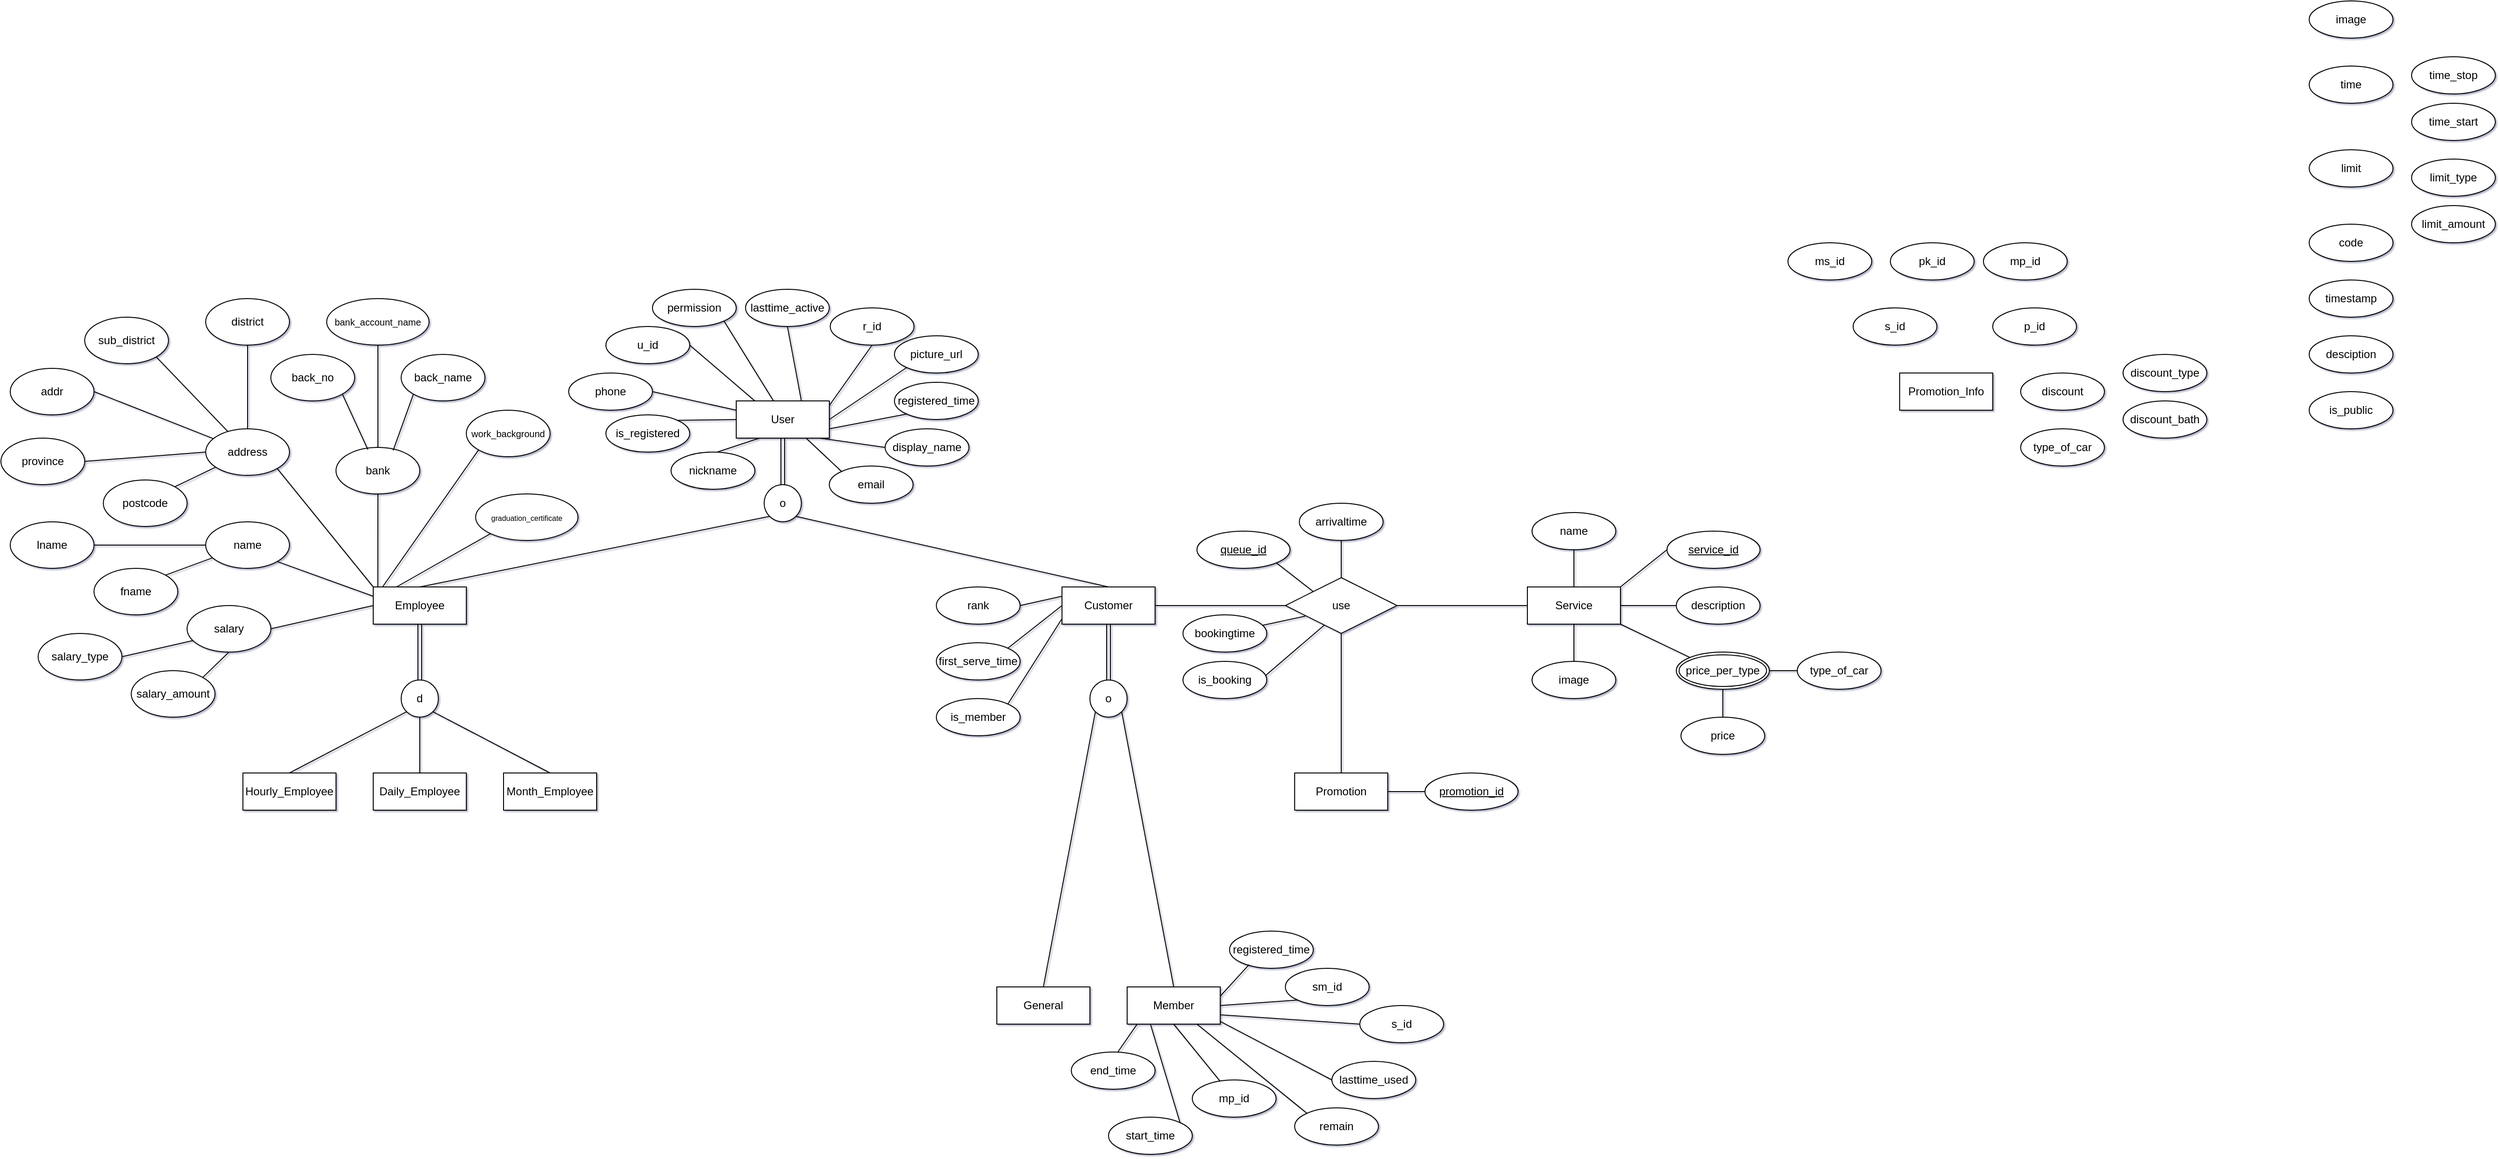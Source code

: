 <mxfile version="20.2.8" type="github">
  <diagram id="R2lEEEUBdFMjLlhIrx00" name="Page-1">
    <mxGraphModel dx="3836" dy="2456" grid="1" gridSize="10" guides="1" tooltips="1" connect="1" arrows="1" fold="1" page="1" pageScale="1" pageWidth="3300" pageHeight="4681" background="none" math="0" shadow="1" extFonts="Permanent Marker^https://fonts.googleapis.com/css?family=Permanent+Marker">
      <root>
        <mxCell id="0" />
        <mxCell id="1" parent="0" />
        <mxCell id="PzxKSnyha53FVGnrYv1--43" style="edgeStyle=none;rounded=0;orthogonalLoop=1;jettySize=auto;html=1;exitX=0.5;exitY=1;exitDx=0;exitDy=0;entryX=0.5;entryY=0;entryDx=0;entryDy=0;strokeColor=default;endArrow=none;endFill=0;shape=link;" parent="1" source="PzxKSnyha53FVGnrYv1--1" target="PzxKSnyha53FVGnrYv1--42" edge="1">
          <mxGeometry relative="1" as="geometry" />
        </mxCell>
        <mxCell id="PzxKSnyha53FVGnrYv1--1" value="Employee" style="whiteSpace=wrap;html=1;align=center;" parent="1" vertex="1">
          <mxGeometry x="1000" y="640" width="100" height="40" as="geometry" />
        </mxCell>
        <mxCell id="PzxKSnyha53FVGnrYv1--6" value="User" style="whiteSpace=wrap;html=1;align=center;" parent="1" vertex="1">
          <mxGeometry x="1390" y="440" width="100" height="40" as="geometry" />
        </mxCell>
        <mxCell id="PzxKSnyha53FVGnrYv1--13" style="edgeStyle=none;orthogonalLoop=1;jettySize=auto;html=1;exitX=0;exitY=1;exitDx=0;exitDy=0;entryX=0.5;entryY=0;entryDx=0;entryDy=0;strokeColor=default;endArrow=none;endFill=0;rounded=0;" parent="1" source="PzxKSnyha53FVGnrYv1--7" target="PzxKSnyha53FVGnrYv1--1" edge="1">
          <mxGeometry relative="1" as="geometry" />
        </mxCell>
        <mxCell id="PzxKSnyha53FVGnrYv1--16" style="edgeStyle=none;rounded=0;orthogonalLoop=1;jettySize=auto;html=1;exitX=1;exitY=1;exitDx=0;exitDy=0;entryX=0.5;entryY=0;entryDx=0;entryDy=0;strokeColor=default;endArrow=none;endFill=0;" parent="1" source="PzxKSnyha53FVGnrYv1--7" target="PzxKSnyha53FVGnrYv1--8" edge="1">
          <mxGeometry relative="1" as="geometry" />
        </mxCell>
        <mxCell id="PzxKSnyha53FVGnrYv1--17" style="edgeStyle=none;rounded=0;orthogonalLoop=1;jettySize=auto;html=1;exitX=0.5;exitY=0;exitDx=0;exitDy=0;strokeColor=default;endArrow=none;endFill=0;entryX=0.5;entryY=1;entryDx=0;entryDy=0;shape=link;" parent="1" source="PzxKSnyha53FVGnrYv1--7" target="PzxKSnyha53FVGnrYv1--6" edge="1">
          <mxGeometry relative="1" as="geometry">
            <mxPoint x="1439.915" y="480" as="targetPoint" />
          </mxGeometry>
        </mxCell>
        <mxCell id="PzxKSnyha53FVGnrYv1--7" value="o" style="ellipse;whiteSpace=wrap;html=1;aspect=fixed;" parent="1" vertex="1">
          <mxGeometry x="1420" y="530" width="40" height="40" as="geometry" />
        </mxCell>
        <mxCell id="PzxKSnyha53FVGnrYv1--38" style="edgeStyle=none;rounded=0;orthogonalLoop=1;jettySize=auto;html=1;exitX=1;exitY=0.5;exitDx=0;exitDy=0;entryX=0;entryY=0.5;entryDx=0;entryDy=0;strokeColor=default;endArrow=none;endFill=0;" parent="1" source="PzxKSnyha53FVGnrYv1--8" target="PzxKSnyha53FVGnrYv1--37" edge="1">
          <mxGeometry relative="1" as="geometry" />
        </mxCell>
        <mxCell id="PzxKSnyha53FVGnrYv1--8" value="Customer" style="whiteSpace=wrap;html=1;align=center;" parent="1" vertex="1">
          <mxGeometry x="1740" y="640" width="100" height="40" as="geometry" />
        </mxCell>
        <mxCell id="PzxKSnyha53FVGnrYv1--19" value="Hourly_Employee" style="whiteSpace=wrap;html=1;align=center;" parent="1" vertex="1">
          <mxGeometry x="860" y="840" width="100" height="40" as="geometry" />
        </mxCell>
        <mxCell id="PzxKSnyha53FVGnrYv1--21" value="Daily_Employee" style="whiteSpace=wrap;html=1;align=center;" parent="1" vertex="1">
          <mxGeometry x="1000" y="840" width="100" height="40" as="geometry" />
        </mxCell>
        <mxCell id="PzxKSnyha53FVGnrYv1--26" style="edgeStyle=none;rounded=0;orthogonalLoop=1;jettySize=auto;html=1;exitX=0.5;exitY=0;exitDx=0;exitDy=0;entryX=0.5;entryY=1;entryDx=0;entryDy=0;strokeColor=default;endArrow=none;endFill=0;shape=link;" parent="1" source="PzxKSnyha53FVGnrYv1--25" target="PzxKSnyha53FVGnrYv1--8" edge="1">
          <mxGeometry relative="1" as="geometry" />
        </mxCell>
        <mxCell id="PzxKSnyha53FVGnrYv1--29" style="edgeStyle=none;rounded=0;orthogonalLoop=1;jettySize=auto;html=1;exitX=1;exitY=1;exitDx=0;exitDy=0;entryX=0.5;entryY=0;entryDx=0;entryDy=0;strokeColor=default;endArrow=none;endFill=0;" parent="1" source="PzxKSnyha53FVGnrYv1--25" target="PzxKSnyha53FVGnrYv1--28" edge="1">
          <mxGeometry relative="1" as="geometry" />
        </mxCell>
        <mxCell id="PzxKSnyha53FVGnrYv1--30" style="edgeStyle=none;rounded=0;orthogonalLoop=1;jettySize=auto;html=1;exitX=0;exitY=1;exitDx=0;exitDy=0;entryX=0.5;entryY=0;entryDx=0;entryDy=0;strokeColor=default;endArrow=none;endFill=0;" parent="1" source="PzxKSnyha53FVGnrYv1--25" target="PzxKSnyha53FVGnrYv1--27" edge="1">
          <mxGeometry relative="1" as="geometry" />
        </mxCell>
        <mxCell id="PzxKSnyha53FVGnrYv1--25" value="o" style="ellipse;whiteSpace=wrap;html=1;aspect=fixed;" parent="1" vertex="1">
          <mxGeometry x="1770" y="740" width="40" height="40" as="geometry" />
        </mxCell>
        <mxCell id="PzxKSnyha53FVGnrYv1--27" value="General" style="whiteSpace=wrap;html=1;align=center;" parent="1" vertex="1">
          <mxGeometry x="1670" y="1070" width="100" height="40" as="geometry" />
        </mxCell>
        <mxCell id="PzxKSnyha53FVGnrYv1--28" value="Member" style="whiteSpace=wrap;html=1;align=center;" parent="1" vertex="1">
          <mxGeometry x="1810" y="1070" width="100" height="40" as="geometry" />
        </mxCell>
        <mxCell id="PzxKSnyha53FVGnrYv1--47" style="edgeStyle=none;rounded=0;orthogonalLoop=1;jettySize=auto;html=1;exitX=1;exitY=0.5;exitDx=0;exitDy=0;entryX=0;entryY=0.5;entryDx=0;entryDy=0;strokeColor=default;endArrow=none;endFill=0;" parent="1" source="PzxKSnyha53FVGnrYv1--37" edge="1">
          <mxGeometry relative="1" as="geometry">
            <mxPoint x="2240" y="660" as="targetPoint" />
          </mxGeometry>
        </mxCell>
        <mxCell id="7D9y4COe7_9ElpT_Iu1J-15" style="edgeStyle=none;rounded=0;orthogonalLoop=1;jettySize=auto;html=1;exitX=0.178;exitY=0.689;exitDx=0;exitDy=0;endArrow=none;endFill=0;exitPerimeter=0;" edge="1" parent="1" source="PzxKSnyha53FVGnrYv1--37" target="7D9y4COe7_9ElpT_Iu1J-14">
          <mxGeometry relative="1" as="geometry" />
        </mxCell>
        <mxCell id="7D9y4COe7_9ElpT_Iu1J-17" style="edgeStyle=none;rounded=0;orthogonalLoop=1;jettySize=auto;html=1;exitX=0.5;exitY=0;exitDx=0;exitDy=0;entryX=0.5;entryY=0;entryDx=0;entryDy=0;endArrow=none;endFill=0;" edge="1" parent="1" source="PzxKSnyha53FVGnrYv1--37" target="7D9y4COe7_9ElpT_Iu1J-16">
          <mxGeometry relative="1" as="geometry" />
        </mxCell>
        <mxCell id="7D9y4COe7_9ElpT_Iu1J-34" style="edgeStyle=none;rounded=0;orthogonalLoop=1;jettySize=auto;html=1;exitX=0.353;exitY=0.843;exitDx=0;exitDy=0;entryX=0.976;entryY=0.401;entryDx=0;entryDy=0;entryPerimeter=0;endArrow=none;endFill=0;exitPerimeter=0;" edge="1" parent="1" source="PzxKSnyha53FVGnrYv1--37" target="7D9y4COe7_9ElpT_Iu1J-2">
          <mxGeometry relative="1" as="geometry" />
        </mxCell>
        <mxCell id="7D9y4COe7_9ElpT_Iu1J-40" style="edgeStyle=none;rounded=0;orthogonalLoop=1;jettySize=auto;html=1;exitX=0.5;exitY=1;exitDx=0;exitDy=0;endArrow=none;endFill=0;" edge="1" parent="1" source="PzxKSnyha53FVGnrYv1--37" target="7D9y4COe7_9ElpT_Iu1J-39">
          <mxGeometry relative="1" as="geometry" />
        </mxCell>
        <mxCell id="PzxKSnyha53FVGnrYv1--37" value="use" style="shape=rhombus;perimeter=rhombusPerimeter;whiteSpace=wrap;html=1;align=center;" parent="1" vertex="1">
          <mxGeometry x="1980" y="630" width="120" height="60" as="geometry" />
        </mxCell>
        <mxCell id="PzxKSnyha53FVGnrYv1--41" value="Month_Employee" style="whiteSpace=wrap;html=1;align=center;" parent="1" vertex="1">
          <mxGeometry x="1140" y="840" width="100" height="40" as="geometry" />
        </mxCell>
        <mxCell id="PzxKSnyha53FVGnrYv1--44" style="edgeStyle=none;rounded=0;orthogonalLoop=1;jettySize=auto;html=1;exitX=0.5;exitY=1;exitDx=0;exitDy=0;strokeColor=default;endArrow=none;endFill=0;" parent="1" source="PzxKSnyha53FVGnrYv1--42" target="PzxKSnyha53FVGnrYv1--21" edge="1">
          <mxGeometry relative="1" as="geometry" />
        </mxCell>
        <mxCell id="PzxKSnyha53FVGnrYv1--45" style="edgeStyle=none;rounded=0;orthogonalLoop=1;jettySize=auto;html=1;exitX=0;exitY=1;exitDx=0;exitDy=0;entryX=0.5;entryY=0;entryDx=0;entryDy=0;strokeColor=default;endArrow=none;endFill=0;" parent="1" source="PzxKSnyha53FVGnrYv1--42" target="PzxKSnyha53FVGnrYv1--19" edge="1">
          <mxGeometry relative="1" as="geometry" />
        </mxCell>
        <mxCell id="PzxKSnyha53FVGnrYv1--46" style="edgeStyle=none;rounded=0;orthogonalLoop=1;jettySize=auto;html=1;exitX=1;exitY=1;exitDx=0;exitDy=0;entryX=0.5;entryY=0;entryDx=0;entryDy=0;strokeColor=default;endArrow=none;endFill=0;" parent="1" source="PzxKSnyha53FVGnrYv1--42" target="PzxKSnyha53FVGnrYv1--41" edge="1">
          <mxGeometry relative="1" as="geometry" />
        </mxCell>
        <mxCell id="PzxKSnyha53FVGnrYv1--42" value="d" style="ellipse;whiteSpace=wrap;html=1;aspect=fixed;" parent="1" vertex="1">
          <mxGeometry x="1030" y="740" width="40" height="40" as="geometry" />
        </mxCell>
        <mxCell id="7D9y4COe7_9ElpT_Iu1J-8" style="edgeStyle=none;rounded=0;orthogonalLoop=1;jettySize=auto;html=1;exitX=0.5;exitY=0;exitDx=0;exitDy=0;entryX=0.5;entryY=1;entryDx=0;entryDy=0;endArrow=none;endFill=0;" edge="1" parent="1" source="PzxKSnyha53FVGnrYv1--49" target="7D9y4COe7_9ElpT_Iu1J-7">
          <mxGeometry relative="1" as="geometry" />
        </mxCell>
        <mxCell id="7D9y4COe7_9ElpT_Iu1J-10" style="edgeStyle=none;rounded=0;orthogonalLoop=1;jettySize=auto;html=1;exitX=1;exitY=0;exitDx=0;exitDy=0;entryX=0;entryY=0.5;entryDx=0;entryDy=0;endArrow=none;endFill=0;" edge="1" parent="1" source="PzxKSnyha53FVGnrYv1--49" target="7D9y4COe7_9ElpT_Iu1J-23">
          <mxGeometry relative="1" as="geometry">
            <mxPoint x="2390" y="600" as="targetPoint" />
          </mxGeometry>
        </mxCell>
        <mxCell id="7D9y4COe7_9ElpT_Iu1J-19" style="edgeStyle=none;rounded=0;orthogonalLoop=1;jettySize=auto;html=1;exitX=1;exitY=0.5;exitDx=0;exitDy=0;entryX=0;entryY=0.5;entryDx=0;entryDy=0;endArrow=none;endFill=0;" edge="1" parent="1" source="PzxKSnyha53FVGnrYv1--49" target="7D9y4COe7_9ElpT_Iu1J-18">
          <mxGeometry relative="1" as="geometry" />
        </mxCell>
        <mxCell id="7D9y4COe7_9ElpT_Iu1J-22" style="edgeStyle=none;rounded=0;orthogonalLoop=1;jettySize=auto;html=1;exitX=0.5;exitY=1;exitDx=0;exitDy=0;entryX=0.5;entryY=0;entryDx=0;entryDy=0;endArrow=none;endFill=0;" edge="1" parent="1" source="PzxKSnyha53FVGnrYv1--49" target="7D9y4COe7_9ElpT_Iu1J-21">
          <mxGeometry relative="1" as="geometry" />
        </mxCell>
        <mxCell id="7D9y4COe7_9ElpT_Iu1J-25" style="edgeStyle=none;rounded=0;orthogonalLoop=1;jettySize=auto;html=1;exitX=1;exitY=1;exitDx=0;exitDy=0;entryX=0;entryY=0;entryDx=0;entryDy=0;endArrow=none;endFill=0;" edge="1" parent="1" source="PzxKSnyha53FVGnrYv1--49" target="7D9y4COe7_9ElpT_Iu1J-24">
          <mxGeometry relative="1" as="geometry" />
        </mxCell>
        <mxCell id="PzxKSnyha53FVGnrYv1--49" value="Service" style="whiteSpace=wrap;html=1;align=center;" parent="1" vertex="1">
          <mxGeometry x="2240" y="640" width="100" height="40" as="geometry" />
        </mxCell>
        <mxCell id="PzxKSnyha53FVGnrYv1--60" value="Promotion_Info" style="whiteSpace=wrap;html=1;align=center;" parent="1" vertex="1">
          <mxGeometry x="2640" y="410" width="100" height="40" as="geometry" />
        </mxCell>
        <mxCell id="7D9y4COe7_9ElpT_Iu1J-2" value="is_booking" style="ellipse;whiteSpace=wrap;html=1;align=center;" vertex="1" parent="1">
          <mxGeometry x="1870" y="720" width="90" height="40" as="geometry" />
        </mxCell>
        <mxCell id="zKtCxsfTcgN2iYhmThE1-21" style="edgeStyle=none;rounded=0;jumpStyle=none;orthogonalLoop=1;jettySize=auto;html=1;exitX=1;exitY=0.5;exitDx=0;exitDy=0;entryX=0;entryY=0.5;entryDx=0;entryDy=0;fontSize=8;startArrow=none;startFill=0;endArrow=none;endFill=0;" edge="1" parent="1" source="zKtCxsfTcgN2iYhmThE1-1" target="PzxKSnyha53FVGnrYv1--1">
          <mxGeometry relative="1" as="geometry" />
        </mxCell>
        <mxCell id="7D9y4COe7_9ElpT_Iu1J-7" value="name" style="ellipse;whiteSpace=wrap;html=1;align=center;" vertex="1" parent="1">
          <mxGeometry x="2245" y="560" width="90" height="40" as="geometry" />
        </mxCell>
        <mxCell id="zKtCxsfTcgN2iYhmThE1-1" value="salary" style="ellipse;whiteSpace=wrap;html=1;" vertex="1" parent="1">
          <mxGeometry x="800" y="660" width="90" height="50" as="geometry" />
        </mxCell>
        <mxCell id="7D9y4COe7_9ElpT_Iu1J-14" value="bookingtime" style="ellipse;whiteSpace=wrap;html=1;align=center;" vertex="1" parent="1">
          <mxGeometry x="1870" y="670" width="90" height="40" as="geometry" />
        </mxCell>
        <mxCell id="pMIZkNUXwfwmyM_HFmga-3" value="sm_id" style="ellipse;whiteSpace=wrap;html=1;align=center;" vertex="1" parent="1">
          <mxGeometry x="1980" y="1050" width="90" height="40" as="geometry" />
        </mxCell>
        <mxCell id="7D9y4COe7_9ElpT_Iu1J-16" value="arrivaltime" style="ellipse;whiteSpace=wrap;html=1;align=center;" vertex="1" parent="1">
          <mxGeometry x="1995" y="550" width="90" height="40" as="geometry" />
        </mxCell>
        <mxCell id="pMIZkNUXwfwmyM_HFmga-4" value="mp_id" style="ellipse;whiteSpace=wrap;html=1;align=center;" vertex="1" parent="1">
          <mxGeometry x="1880" y="1170" width="90" height="40" as="geometry" />
        </mxCell>
        <mxCell id="7D9y4COe7_9ElpT_Iu1J-18" value="description" style="ellipse;whiteSpace=wrap;html=1;align=center;" vertex="1" parent="1">
          <mxGeometry x="2400" y="640" width="90" height="40" as="geometry" />
        </mxCell>
        <mxCell id="pMIZkNUXwfwmyM_HFmga-5" value="start_time" style="ellipse;whiteSpace=wrap;html=1;align=center;" vertex="1" parent="1">
          <mxGeometry x="1790" y="1210" width="90" height="40" as="geometry" />
        </mxCell>
        <mxCell id="pMIZkNUXwfwmyM_HFmga-6" value="end_time" style="ellipse;whiteSpace=wrap;html=1;align=center;" vertex="1" parent="1">
          <mxGeometry x="1750" y="1140" width="90" height="40" as="geometry" />
        </mxCell>
        <mxCell id="pMIZkNUXwfwmyM_HFmga-12" value="registered_time" style="ellipse;whiteSpace=wrap;html=1;align=center;" vertex="1" parent="1">
          <mxGeometry x="1920" y="1010" width="90" height="40" as="geometry" />
        </mxCell>
        <mxCell id="pMIZkNUXwfwmyM_HFmga-13" value="s_id" style="ellipse;whiteSpace=wrap;html=1;align=center;" vertex="1" parent="1">
          <mxGeometry x="2060" y="1090" width="90" height="40" as="geometry" />
        </mxCell>
        <mxCell id="pMIZkNUXwfwmyM_HFmga-14" value="lasttime_used" style="ellipse;whiteSpace=wrap;html=1;align=center;" vertex="1" parent="1">
          <mxGeometry x="2030" y="1150" width="90" height="40" as="geometry" />
        </mxCell>
        <mxCell id="pMIZkNUXwfwmyM_HFmga-15" value="remain" style="ellipse;whiteSpace=wrap;html=1;align=center;" vertex="1" parent="1">
          <mxGeometry x="1990" y="1200" width="90" height="40" as="geometry" />
        </mxCell>
        <mxCell id="pMIZkNUXwfwmyM_HFmga-18" value="" style="endArrow=none;html=1;rounded=0;entryX=0.105;entryY=1.007;entryDx=0;entryDy=0;entryPerimeter=0;" edge="1" parent="1" target="PzxKSnyha53FVGnrYv1--28">
          <mxGeometry width="50" height="50" relative="1" as="geometry">
            <mxPoint x="1800" y="1140" as="sourcePoint" />
            <mxPoint x="1850" y="1090" as="targetPoint" />
          </mxGeometry>
        </mxCell>
        <mxCell id="pMIZkNUXwfwmyM_HFmga-19" value="" style="endArrow=none;html=1;rounded=0;entryX=0.25;entryY=1;entryDx=0;entryDy=0;exitX=1;exitY=0;exitDx=0;exitDy=0;" edge="1" parent="1" source="pMIZkNUXwfwmyM_HFmga-5" target="PzxKSnyha53FVGnrYv1--28">
          <mxGeometry width="50" height="50" relative="1" as="geometry">
            <mxPoint x="1810" y="1150" as="sourcePoint" />
            <mxPoint x="1820" y="1120" as="targetPoint" />
          </mxGeometry>
        </mxCell>
        <mxCell id="pMIZkNUXwfwmyM_HFmga-20" value="" style="endArrow=none;html=1;rounded=0;entryX=0.25;entryY=1;entryDx=0;entryDy=0;" edge="1" parent="1" source="pMIZkNUXwfwmyM_HFmga-4">
          <mxGeometry width="50" height="50" relative="1" as="geometry">
            <mxPoint x="1891.82" y="1215.858" as="sourcePoint" />
            <mxPoint x="1860" y="1110" as="targetPoint" />
          </mxGeometry>
        </mxCell>
        <mxCell id="pMIZkNUXwfwmyM_HFmga-21" value="" style="endArrow=none;html=1;rounded=0;entryX=0.75;entryY=1;entryDx=0;entryDy=0;exitX=0;exitY=0;exitDx=0;exitDy=0;" edge="1" parent="1" source="pMIZkNUXwfwmyM_HFmga-15" target="PzxKSnyha53FVGnrYv1--28">
          <mxGeometry width="50" height="50" relative="1" as="geometry">
            <mxPoint x="1936.82" y="1212.928" as="sourcePoint" />
            <mxPoint x="1905" y="1107.07" as="targetPoint" />
          </mxGeometry>
        </mxCell>
        <mxCell id="pMIZkNUXwfwmyM_HFmga-23" value="" style="endArrow=none;html=1;rounded=0;entryX=1;entryY=0.75;entryDx=0;entryDy=0;exitX=0;exitY=0.5;exitDx=0;exitDy=0;" edge="1" parent="1" source="pMIZkNUXwfwmyM_HFmga-13" target="PzxKSnyha53FVGnrYv1--28">
          <mxGeometry width="50" height="50" relative="1" as="geometry">
            <mxPoint x="1941.82" y="1195.858" as="sourcePoint" />
            <mxPoint x="1910" y="1090" as="targetPoint" />
          </mxGeometry>
        </mxCell>
        <mxCell id="pMIZkNUXwfwmyM_HFmga-24" value="" style="endArrow=none;html=1;rounded=0;entryX=1;entryY=0.5;entryDx=0;entryDy=0;exitX=0;exitY=1;exitDx=0;exitDy=0;entryPerimeter=0;" edge="1" parent="1" source="pMIZkNUXwfwmyM_HFmga-3" target="PzxKSnyha53FVGnrYv1--28">
          <mxGeometry width="50" height="50" relative="1" as="geometry">
            <mxPoint x="1941.82" y="1189.998" as="sourcePoint" />
            <mxPoint x="1910" y="1084.14" as="targetPoint" />
          </mxGeometry>
        </mxCell>
        <mxCell id="pMIZkNUXwfwmyM_HFmga-25" value="" style="endArrow=none;html=1;rounded=0;entryX=1;entryY=0.25;entryDx=0;entryDy=0;exitX=0.233;exitY=0.902;exitDx=0;exitDy=0;exitPerimeter=0;" edge="1" parent="1" source="pMIZkNUXwfwmyM_HFmga-12" target="PzxKSnyha53FVGnrYv1--28">
          <mxGeometry width="50" height="50" relative="1" as="geometry">
            <mxPoint x="1950" y="1050" as="sourcePoint" />
            <mxPoint x="1910" y="1074.14" as="targetPoint" />
          </mxGeometry>
        </mxCell>
        <mxCell id="pMIZkNUXwfwmyM_HFmga-26" value="rank" style="ellipse;whiteSpace=wrap;html=1;align=center;" vertex="1" parent="1">
          <mxGeometry x="1605" y="640" width="90" height="40" as="geometry" />
        </mxCell>
        <mxCell id="7D9y4COe7_9ElpT_Iu1J-21" value="image" style="ellipse;whiteSpace=wrap;html=1;align=center;" vertex="1" parent="1">
          <mxGeometry x="2245" y="720" width="90" height="40" as="geometry" />
        </mxCell>
        <mxCell id="7D9y4COe7_9ElpT_Iu1J-23" value="service_id" style="ellipse;whiteSpace=wrap;html=1;align=center;fontStyle=4;" vertex="1" parent="1">
          <mxGeometry x="2390" y="580" width="100" height="40" as="geometry" />
        </mxCell>
        <mxCell id="pMIZkNUXwfwmyM_HFmga-27" value="first_serve_time" style="ellipse;whiteSpace=wrap;html=1;align=center;" vertex="1" parent="1">
          <mxGeometry x="1605" y="700" width="90" height="40" as="geometry" />
        </mxCell>
        <mxCell id="7D9y4COe7_9ElpT_Iu1J-29" style="edgeStyle=none;rounded=0;orthogonalLoop=1;jettySize=auto;html=1;exitX=1;exitY=0.5;exitDx=0;exitDy=0;endArrow=none;endFill=0;" edge="1" parent="1" source="7D9y4COe7_9ElpT_Iu1J-24" target="7D9y4COe7_9ElpT_Iu1J-26">
          <mxGeometry relative="1" as="geometry" />
        </mxCell>
        <mxCell id="pMIZkNUXwfwmyM_HFmga-30" value="is_member" style="ellipse;whiteSpace=wrap;html=1;align=center;" vertex="1" parent="1">
          <mxGeometry x="1605" y="760" width="90" height="40" as="geometry" />
        </mxCell>
        <mxCell id="7D9y4COe7_9ElpT_Iu1J-31" style="edgeStyle=none;rounded=0;orthogonalLoop=1;jettySize=auto;html=1;exitX=0.5;exitY=1;exitDx=0;exitDy=0;entryX=0.5;entryY=0;entryDx=0;entryDy=0;endArrow=none;endFill=0;" edge="1" parent="1" source="7D9y4COe7_9ElpT_Iu1J-24" target="7D9y4COe7_9ElpT_Iu1J-30">
          <mxGeometry relative="1" as="geometry" />
        </mxCell>
        <mxCell id="pMIZkNUXwfwmyM_HFmga-31" style="edgeStyle=none;rounded=0;orthogonalLoop=1;jettySize=auto;html=1;exitX=0;exitY=1;exitDx=0;exitDy=0;entryX=1;entryY=0.5;entryDx=0;entryDy=0;strokeColor=default;endArrow=none;endFill=0;" edge="1" parent="1" target="pMIZkNUXwfwmyM_HFmga-26">
          <mxGeometry relative="1" as="geometry">
            <mxPoint x="1739.998" y="650.002" as="sourcePoint" />
            <mxPoint x="1684.14" y="715.86" as="targetPoint" />
          </mxGeometry>
        </mxCell>
        <mxCell id="7D9y4COe7_9ElpT_Iu1J-24" value="price_per_type" style="ellipse;shape=doubleEllipse;margin=3;whiteSpace=wrap;html=1;align=center;" vertex="1" parent="1">
          <mxGeometry x="2400" y="710" width="100" height="40" as="geometry" />
        </mxCell>
        <mxCell id="pMIZkNUXwfwmyM_HFmga-32" style="edgeStyle=none;rounded=0;orthogonalLoop=1;jettySize=auto;html=1;exitX=0;exitY=1;exitDx=0;exitDy=0;entryX=1;entryY=0;entryDx=0;entryDy=0;strokeColor=default;endArrow=none;endFill=0;" edge="1" parent="1" target="pMIZkNUXwfwmyM_HFmga-27">
          <mxGeometry relative="1" as="geometry">
            <mxPoint x="1739.998" y="660.002" as="sourcePoint" />
            <mxPoint x="1684.14" y="725.86" as="targetPoint" />
          </mxGeometry>
        </mxCell>
        <mxCell id="7D9y4COe7_9ElpT_Iu1J-26" value="type_of_car" style="ellipse;whiteSpace=wrap;html=1;align=center;" vertex="1" parent="1">
          <mxGeometry x="2530" y="710" width="90" height="40" as="geometry" />
        </mxCell>
        <mxCell id="pMIZkNUXwfwmyM_HFmga-33" style="edgeStyle=none;rounded=0;orthogonalLoop=1;jettySize=auto;html=1;exitX=0;exitY=1;exitDx=0;exitDy=0;entryX=1;entryY=0;entryDx=0;entryDy=0;strokeColor=default;endArrow=none;endFill=0;" edge="1" parent="1" target="pMIZkNUXwfwmyM_HFmga-30">
          <mxGeometry relative="1" as="geometry">
            <mxPoint x="1739.998" y="674.142" as="sourcePoint" />
            <mxPoint x="1684.14" y="740" as="targetPoint" />
          </mxGeometry>
        </mxCell>
        <mxCell id="7D9y4COe7_9ElpT_Iu1J-30" value="price" style="ellipse;whiteSpace=wrap;html=1;align=center;" vertex="1" parent="1">
          <mxGeometry x="2405" y="780" width="90" height="40" as="geometry" />
        </mxCell>
        <mxCell id="pMIZkNUXwfwmyM_HFmga-22" value="" style="endArrow=none;html=1;rounded=0;entryX=0.25;entryY=1;entryDx=0;entryDy=0;exitX=0;exitY=0.5;exitDx=0;exitDy=0;" edge="1" parent="1" source="pMIZkNUXwfwmyM_HFmga-14">
          <mxGeometry width="50" height="50" relative="1" as="geometry">
            <mxPoint x="1941.82" y="1212.928" as="sourcePoint" />
            <mxPoint x="1910" y="1107.07" as="targetPoint" />
          </mxGeometry>
        </mxCell>
        <mxCell id="7D9y4COe7_9ElpT_Iu1J-33" style="edgeStyle=none;rounded=0;orthogonalLoop=1;jettySize=auto;html=1;exitX=1;exitY=1;exitDx=0;exitDy=0;entryX=0;entryY=0;entryDx=0;entryDy=0;endArrow=none;endFill=0;" edge="1" parent="1" source="7D9y4COe7_9ElpT_Iu1J-32" target="PzxKSnyha53FVGnrYv1--37">
          <mxGeometry relative="1" as="geometry" />
        </mxCell>
        <mxCell id="7D9y4COe7_9ElpT_Iu1J-32" value="queue_id" style="ellipse;whiteSpace=wrap;html=1;align=center;fontStyle=4;" vertex="1" parent="1">
          <mxGeometry x="1885" y="580" width="100" height="40" as="geometry" />
        </mxCell>
        <mxCell id="zKtCxsfTcgN2iYhmThE1-20" style="edgeStyle=none;rounded=0;jumpStyle=none;orthogonalLoop=1;jettySize=auto;html=1;exitX=1;exitY=1;exitDx=0;exitDy=0;entryX=0;entryY=0.25;entryDx=0;entryDy=0;fontSize=8;startArrow=none;startFill=0;endArrow=none;endFill=0;" edge="1" parent="1" source="zKtCxsfTcgN2iYhmThE1-2" target="PzxKSnyha53FVGnrYv1--1">
          <mxGeometry relative="1" as="geometry" />
        </mxCell>
        <mxCell id="zKtCxsfTcgN2iYhmThE1-44" style="edgeStyle=none;rounded=0;jumpStyle=none;orthogonalLoop=1;jettySize=auto;html=1;entryX=1;entryY=0.5;entryDx=0;entryDy=0;fontSize=10;startArrow=none;startFill=0;endArrow=none;endFill=0;" edge="1" parent="1" source="zKtCxsfTcgN2iYhmThE1-2" target="zKtCxsfTcgN2iYhmThE1-41">
          <mxGeometry relative="1" as="geometry" />
        </mxCell>
        <mxCell id="zKtCxsfTcgN2iYhmThE1-2" value="name" style="ellipse;whiteSpace=wrap;html=1;" vertex="1" parent="1">
          <mxGeometry x="820" y="570" width="90" height="50" as="geometry" />
        </mxCell>
        <mxCell id="zKtCxsfTcgN2iYhmThE1-18" style="edgeStyle=none;rounded=0;jumpStyle=none;orthogonalLoop=1;jettySize=auto;html=1;exitX=1;exitY=1;exitDx=0;exitDy=0;entryX=0;entryY=0;entryDx=0;entryDy=0;fontSize=8;startArrow=none;startFill=0;endArrow=none;endFill=0;" edge="1" parent="1" source="zKtCxsfTcgN2iYhmThE1-3" target="PzxKSnyha53FVGnrYv1--1">
          <mxGeometry relative="1" as="geometry" />
        </mxCell>
        <mxCell id="zKtCxsfTcgN2iYhmThE1-3" value="address" style="ellipse;whiteSpace=wrap;html=1;" vertex="1" parent="1">
          <mxGeometry x="820" y="470" width="90" height="50" as="geometry" />
        </mxCell>
        <mxCell id="zKtCxsfTcgN2iYhmThE1-14" style="edgeStyle=none;rounded=0;orthogonalLoop=1;jettySize=auto;html=1;exitX=0.5;exitY=1;exitDx=0;exitDy=0;entryX=0.049;entryY=0;entryDx=0;entryDy=0;entryPerimeter=0;fontSize=8;startArrow=none;startFill=0;jumpStyle=none;endArrow=none;endFill=0;" edge="1" parent="1" source="zKtCxsfTcgN2iYhmThE1-4" target="PzxKSnyha53FVGnrYv1--1">
          <mxGeometry relative="1" as="geometry" />
        </mxCell>
        <mxCell id="zKtCxsfTcgN2iYhmThE1-4" value="bank" style="ellipse;whiteSpace=wrap;html=1;" vertex="1" parent="1">
          <mxGeometry x="960" y="490" width="90" height="50" as="geometry" />
        </mxCell>
        <mxCell id="zKtCxsfTcgN2iYhmThE1-15" style="edgeStyle=none;rounded=0;jumpStyle=none;orthogonalLoop=1;jettySize=auto;html=1;exitX=0;exitY=1;exitDx=0;exitDy=0;entryX=0.1;entryY=0;entryDx=0;entryDy=0;entryPerimeter=0;fontSize=8;startArrow=none;startFill=0;endArrow=none;endFill=0;" edge="1" parent="1" source="zKtCxsfTcgN2iYhmThE1-5" target="PzxKSnyha53FVGnrYv1--1">
          <mxGeometry relative="1" as="geometry" />
        </mxCell>
        <mxCell id="zKtCxsfTcgN2iYhmThE1-5" value="&lt;span style=&quot;font-size: 10px;&quot;&gt;work_background&lt;/span&gt;" style="ellipse;whiteSpace=wrap;html=1;" vertex="1" parent="1">
          <mxGeometry x="1100" y="450" width="90" height="50" as="geometry" />
        </mxCell>
        <mxCell id="zKtCxsfTcgN2iYhmThE1-17" style="edgeStyle=none;rounded=0;jumpStyle=none;orthogonalLoop=1;jettySize=auto;html=1;exitX=0;exitY=1;exitDx=0;exitDy=0;entryX=0.25;entryY=0;entryDx=0;entryDy=0;fontSize=8;startArrow=none;startFill=0;endArrow=none;endFill=0;" edge="1" parent="1" source="zKtCxsfTcgN2iYhmThE1-6" target="PzxKSnyha53FVGnrYv1--1">
          <mxGeometry relative="1" as="geometry" />
        </mxCell>
        <mxCell id="zKtCxsfTcgN2iYhmThE1-6" value="&lt;span style=&quot;font-size: 8px;&quot;&gt;graduation_certificate&lt;/span&gt;" style="ellipse;whiteSpace=wrap;html=1;" vertex="1" parent="1">
          <mxGeometry x="1110" y="540" width="110" height="50" as="geometry" />
        </mxCell>
        <mxCell id="zKtCxsfTcgN2iYhmThE1-30" style="edgeStyle=none;rounded=0;jumpStyle=none;orthogonalLoop=1;jettySize=auto;html=1;exitX=1;exitY=0.5;exitDx=0;exitDy=0;fontSize=8;startArrow=none;startFill=0;endArrow=none;endFill=0;" edge="1" parent="1" source="zKtCxsfTcgN2iYhmThE1-24" target="zKtCxsfTcgN2iYhmThE1-3">
          <mxGeometry relative="1" as="geometry" />
        </mxCell>
        <mxCell id="zKtCxsfTcgN2iYhmThE1-24" value="addr" style="ellipse;whiteSpace=wrap;html=1;" vertex="1" parent="1">
          <mxGeometry x="610" y="405" width="90" height="50" as="geometry" />
        </mxCell>
        <mxCell id="zKtCxsfTcgN2iYhmThE1-29" style="edgeStyle=none;rounded=0;jumpStyle=none;orthogonalLoop=1;jettySize=auto;html=1;exitX=1;exitY=1;exitDx=0;exitDy=0;fontSize=8;startArrow=none;startFill=0;endArrow=none;endFill=0;" edge="1" parent="1" source="zKtCxsfTcgN2iYhmThE1-25" target="zKtCxsfTcgN2iYhmThE1-3">
          <mxGeometry relative="1" as="geometry" />
        </mxCell>
        <mxCell id="zKtCxsfTcgN2iYhmThE1-25" value="sub_district" style="ellipse;whiteSpace=wrap;html=1;" vertex="1" parent="1">
          <mxGeometry x="690" y="350" width="90" height="50" as="geometry" />
        </mxCell>
        <mxCell id="zKtCxsfTcgN2iYhmThE1-56" style="edgeStyle=none;rounded=0;jumpStyle=none;orthogonalLoop=1;jettySize=auto;html=1;exitX=1;exitY=0.5;exitDx=0;exitDy=0;entryX=0;entryY=0.5;entryDx=0;entryDy=0;fontSize=10;startArrow=none;startFill=0;endArrow=none;endFill=0;" edge="1" parent="1" source="zKtCxsfTcgN2iYhmThE1-26" target="zKtCxsfTcgN2iYhmThE1-3">
          <mxGeometry relative="1" as="geometry" />
        </mxCell>
        <mxCell id="zKtCxsfTcgN2iYhmThE1-26" value="province" style="ellipse;whiteSpace=wrap;html=1;" vertex="1" parent="1">
          <mxGeometry x="600" y="480" width="90" height="50" as="geometry" />
        </mxCell>
        <mxCell id="zKtCxsfTcgN2iYhmThE1-28" style="edgeStyle=none;rounded=0;jumpStyle=none;orthogonalLoop=1;jettySize=auto;html=1;exitX=0.5;exitY=1;exitDx=0;exitDy=0;entryX=0.5;entryY=0;entryDx=0;entryDy=0;fontSize=8;startArrow=none;startFill=0;endArrow=none;endFill=0;" edge="1" parent="1" source="zKtCxsfTcgN2iYhmThE1-27" target="zKtCxsfTcgN2iYhmThE1-3">
          <mxGeometry relative="1" as="geometry" />
        </mxCell>
        <mxCell id="zKtCxsfTcgN2iYhmThE1-27" value="district" style="ellipse;whiteSpace=wrap;html=1;" vertex="1" parent="1">
          <mxGeometry x="820" y="330" width="90" height="50" as="geometry" />
        </mxCell>
        <mxCell id="zKtCxsfTcgN2iYhmThE1-40" style="edgeStyle=none;rounded=0;jumpStyle=none;orthogonalLoop=1;jettySize=auto;html=1;exitX=1;exitY=1;exitDx=0;exitDy=0;entryX=0.381;entryY=0.048;entryDx=0;entryDy=0;entryPerimeter=0;fontSize=10;startArrow=none;startFill=0;endArrow=none;endFill=0;" edge="1" parent="1" source="zKtCxsfTcgN2iYhmThE1-32" target="zKtCxsfTcgN2iYhmThE1-4">
          <mxGeometry relative="1" as="geometry" />
        </mxCell>
        <mxCell id="zKtCxsfTcgN2iYhmThE1-32" value="back_no" style="ellipse;whiteSpace=wrap;html=1;" vertex="1" parent="1">
          <mxGeometry x="890" y="390" width="90" height="50" as="geometry" />
        </mxCell>
        <mxCell id="zKtCxsfTcgN2iYhmThE1-38" style="edgeStyle=none;rounded=0;jumpStyle=none;orthogonalLoop=1;jettySize=auto;html=1;exitX=0;exitY=1;exitDx=0;exitDy=0;entryX=0.682;entryY=0.066;entryDx=0;entryDy=0;entryPerimeter=0;fontSize=10;startArrow=none;startFill=0;endArrow=none;endFill=0;" edge="1" parent="1" source="zKtCxsfTcgN2iYhmThE1-33" target="zKtCxsfTcgN2iYhmThE1-4">
          <mxGeometry relative="1" as="geometry" />
        </mxCell>
        <mxCell id="zKtCxsfTcgN2iYhmThE1-33" value="back_name" style="ellipse;whiteSpace=wrap;html=1;" vertex="1" parent="1">
          <mxGeometry x="1030" y="390" width="90" height="50" as="geometry" />
        </mxCell>
        <mxCell id="zKtCxsfTcgN2iYhmThE1-36" style="edgeStyle=none;rounded=0;jumpStyle=none;orthogonalLoop=1;jettySize=auto;html=1;exitX=0.5;exitY=1;exitDx=0;exitDy=0;entryX=0.5;entryY=0;entryDx=0;entryDy=0;fontSize=10;startArrow=none;startFill=0;endArrow=none;endFill=0;" edge="1" parent="1" source="zKtCxsfTcgN2iYhmThE1-34" target="zKtCxsfTcgN2iYhmThE1-4">
          <mxGeometry relative="1" as="geometry" />
        </mxCell>
        <mxCell id="zKtCxsfTcgN2iYhmThE1-34" value="&lt;font style=&quot;font-size: 10px;&quot;&gt;bank_account_name&lt;/font&gt;" style="ellipse;whiteSpace=wrap;html=1;" vertex="1" parent="1">
          <mxGeometry x="950" y="330" width="110" height="50" as="geometry" />
        </mxCell>
        <mxCell id="zKtCxsfTcgN2iYhmThE1-41" value="lname" style="ellipse;whiteSpace=wrap;html=1;" vertex="1" parent="1">
          <mxGeometry x="610" y="570" width="90" height="50" as="geometry" />
        </mxCell>
        <mxCell id="zKtCxsfTcgN2iYhmThE1-46" style="edgeStyle=none;rounded=0;jumpStyle=none;orthogonalLoop=1;jettySize=auto;html=1;exitX=1;exitY=0;exitDx=0;exitDy=0;fontSize=10;startArrow=none;startFill=0;endArrow=none;endFill=0;" edge="1" parent="1" source="zKtCxsfTcgN2iYhmThE1-42" target="zKtCxsfTcgN2iYhmThE1-2">
          <mxGeometry relative="1" as="geometry" />
        </mxCell>
        <mxCell id="zKtCxsfTcgN2iYhmThE1-42" value="fname" style="ellipse;whiteSpace=wrap;html=1;" vertex="1" parent="1">
          <mxGeometry x="700" y="620" width="90" height="50" as="geometry" />
        </mxCell>
        <mxCell id="zKtCxsfTcgN2iYhmThE1-53" style="edgeStyle=none;rounded=0;jumpStyle=none;orthogonalLoop=1;jettySize=auto;html=1;exitX=1;exitY=0;exitDx=0;exitDy=0;entryX=0.5;entryY=1;entryDx=0;entryDy=0;fontSize=10;startArrow=none;startFill=0;endArrow=none;endFill=0;" edge="1" parent="1" source="zKtCxsfTcgN2iYhmThE1-47" target="zKtCxsfTcgN2iYhmThE1-1">
          <mxGeometry relative="1" as="geometry" />
        </mxCell>
        <mxCell id="zKtCxsfTcgN2iYhmThE1-47" value="salary_amount" style="ellipse;whiteSpace=wrap;html=1;" vertex="1" parent="1">
          <mxGeometry x="740" y="730" width="90" height="50" as="geometry" />
        </mxCell>
        <mxCell id="zKtCxsfTcgN2iYhmThE1-52" style="edgeStyle=none;rounded=0;jumpStyle=none;orthogonalLoop=1;jettySize=auto;html=1;exitX=1;exitY=0.5;exitDx=0;exitDy=0;fontSize=10;startArrow=none;startFill=0;endArrow=none;endFill=0;entryX=0.072;entryY=0.752;entryDx=0;entryDy=0;entryPerimeter=0;" edge="1" parent="1" source="zKtCxsfTcgN2iYhmThE1-48" target="zKtCxsfTcgN2iYhmThE1-1">
          <mxGeometry relative="1" as="geometry" />
        </mxCell>
        <mxCell id="pMIZkNUXwfwmyM_HFmga-34" value="ms_id" style="ellipse;whiteSpace=wrap;html=1;align=center;" vertex="1" parent="1">
          <mxGeometry x="2520" y="270" width="90" height="40" as="geometry" />
        </mxCell>
        <mxCell id="zKtCxsfTcgN2iYhmThE1-48" value="salary_type" style="ellipse;whiteSpace=wrap;html=1;" vertex="1" parent="1">
          <mxGeometry x="640" y="690" width="90" height="50" as="geometry" />
        </mxCell>
        <mxCell id="pMIZkNUXwfwmyM_HFmga-35" value="pk_id" style="ellipse;whiteSpace=wrap;html=1;align=center;" vertex="1" parent="1">
          <mxGeometry x="2630" y="270" width="90" height="40" as="geometry" />
        </mxCell>
        <mxCell id="zKtCxsfTcgN2iYhmThE1-55" style="edgeStyle=none;rounded=0;jumpStyle=none;orthogonalLoop=1;jettySize=auto;html=1;exitX=1;exitY=0;exitDx=0;exitDy=0;fontSize=10;startArrow=none;startFill=0;endArrow=none;endFill=0;" edge="1" parent="1" source="zKtCxsfTcgN2iYhmThE1-54" target="zKtCxsfTcgN2iYhmThE1-3">
          <mxGeometry relative="1" as="geometry" />
        </mxCell>
        <mxCell id="pMIZkNUXwfwmyM_HFmga-36" value="mp_id" style="ellipse;whiteSpace=wrap;html=1;align=center;" vertex="1" parent="1">
          <mxGeometry x="2730" y="270" width="90" height="40" as="geometry" />
        </mxCell>
        <mxCell id="zKtCxsfTcgN2iYhmThE1-54" value="postcode" style="ellipse;whiteSpace=wrap;html=1;" vertex="1" parent="1">
          <mxGeometry x="710" y="525" width="90" height="50" as="geometry" />
        </mxCell>
        <mxCell id="pMIZkNUXwfwmyM_HFmga-37" value="type_of_car" style="ellipse;whiteSpace=wrap;html=1;align=center;" vertex="1" parent="1">
          <mxGeometry x="2770" y="470" width="90" height="40" as="geometry" />
        </mxCell>
        <mxCell id="pMIZkNUXwfwmyM_HFmga-38" value="s_id" style="ellipse;whiteSpace=wrap;html=1;align=center;" vertex="1" parent="1">
          <mxGeometry x="2590" y="340" width="90" height="40" as="geometry" />
        </mxCell>
        <mxCell id="pMIZkNUXwfwmyM_HFmga-39" value="p_id" style="ellipse;whiteSpace=wrap;html=1;align=center;" vertex="1" parent="1">
          <mxGeometry x="2740" y="340" width="90" height="40" as="geometry" />
        </mxCell>
        <mxCell id="pMIZkNUXwfwmyM_HFmga-40" value="discount" style="ellipse;whiteSpace=wrap;html=1;align=center;" vertex="1" parent="1">
          <mxGeometry x="2770" y="410" width="90" height="40" as="geometry" />
        </mxCell>
        <mxCell id="pMIZkNUXwfwmyM_HFmga-41" value="discount_type" style="ellipse;whiteSpace=wrap;html=1;align=center;" vertex="1" parent="1">
          <mxGeometry x="2880" y="390" width="90" height="40" as="geometry" />
        </mxCell>
        <mxCell id="pMIZkNUXwfwmyM_HFmga-42" value="discount_bath" style="ellipse;whiteSpace=wrap;html=1;align=center;" vertex="1" parent="1">
          <mxGeometry x="2880" y="440" width="90" height="40" as="geometry" />
        </mxCell>
        <mxCell id="pMIZkNUXwfwmyM_HFmga-43" value="image" style="ellipse;whiteSpace=wrap;html=1;align=center;" vertex="1" parent="1">
          <mxGeometry x="3080" y="10" width="90" height="40" as="geometry" />
        </mxCell>
        <mxCell id="pMIZkNUXwfwmyM_HFmga-45" value="time" style="ellipse;whiteSpace=wrap;html=1;align=center;" vertex="1" parent="1">
          <mxGeometry x="3080" y="80" width="90" height="40" as="geometry" />
        </mxCell>
        <mxCell id="pMIZkNUXwfwmyM_HFmga-46" value="time_stop" style="ellipse;whiteSpace=wrap;html=1;align=center;" vertex="1" parent="1">
          <mxGeometry x="3190" y="70" width="90" height="40" as="geometry" />
        </mxCell>
        <mxCell id="pMIZkNUXwfwmyM_HFmga-47" value="time_start" style="ellipse;whiteSpace=wrap;html=1;align=center;" vertex="1" parent="1">
          <mxGeometry x="3190" y="120" width="90" height="40" as="geometry" />
        </mxCell>
        <mxCell id="pMIZkNUXwfwmyM_HFmga-48" value="limit" style="ellipse;whiteSpace=wrap;html=1;align=center;" vertex="1" parent="1">
          <mxGeometry x="3080" y="170" width="90" height="40" as="geometry" />
        </mxCell>
        <mxCell id="pMIZkNUXwfwmyM_HFmga-49" value="limit_type" style="ellipse;whiteSpace=wrap;html=1;align=center;" vertex="1" parent="1">
          <mxGeometry x="3190" y="180" width="90" height="40" as="geometry" />
        </mxCell>
        <mxCell id="pMIZkNUXwfwmyM_HFmga-51" value="limit_amount" style="ellipse;whiteSpace=wrap;html=1;align=center;" vertex="1" parent="1">
          <mxGeometry x="3190" y="230" width="90" height="40" as="geometry" />
        </mxCell>
        <mxCell id="pMIZkNUXwfwmyM_HFmga-52" value="code" style="ellipse;whiteSpace=wrap;html=1;align=center;" vertex="1" parent="1">
          <mxGeometry x="3080" y="250" width="90" height="40" as="geometry" />
        </mxCell>
        <mxCell id="pMIZkNUXwfwmyM_HFmga-53" value="timestamp" style="ellipse;whiteSpace=wrap;html=1;align=center;" vertex="1" parent="1">
          <mxGeometry x="3080" y="310" width="90" height="40" as="geometry" />
        </mxCell>
        <mxCell id="pMIZkNUXwfwmyM_HFmga-54" value="desciption" style="ellipse;whiteSpace=wrap;html=1;align=center;" vertex="1" parent="1">
          <mxGeometry x="3080" y="370" width="90" height="40" as="geometry" />
        </mxCell>
        <mxCell id="pMIZkNUXwfwmyM_HFmga-55" value="is_public" style="ellipse;whiteSpace=wrap;html=1;align=center;" vertex="1" parent="1">
          <mxGeometry x="3080" y="430" width="90" height="40" as="geometry" />
        </mxCell>
        <mxCell id="pMIZkNUXwfwmyM_HFmga-56" value="nickname" style="ellipse;whiteSpace=wrap;html=1;align=center;" vertex="1" parent="1">
          <mxGeometry x="1320" y="495" width="90" height="40" as="geometry" />
        </mxCell>
        <mxCell id="pMIZkNUXwfwmyM_HFmga-57" value="is_registered" style="ellipse;whiteSpace=wrap;html=1;align=center;" vertex="1" parent="1">
          <mxGeometry x="1250" y="455" width="90" height="40" as="geometry" />
        </mxCell>
        <mxCell id="pMIZkNUXwfwmyM_HFmga-58" value="phone" style="ellipse;whiteSpace=wrap;html=1;align=center;" vertex="1" parent="1">
          <mxGeometry x="1210" y="410" width="90" height="40" as="geometry" />
        </mxCell>
        <mxCell id="pMIZkNUXwfwmyM_HFmga-59" value="u_id" style="ellipse;whiteSpace=wrap;html=1;align=center;" vertex="1" parent="1">
          <mxGeometry x="1250" y="360" width="90" height="40" as="geometry" />
        </mxCell>
        <mxCell id="pMIZkNUXwfwmyM_HFmga-60" value="permission" style="ellipse;whiteSpace=wrap;html=1;align=center;" vertex="1" parent="1">
          <mxGeometry x="1300" y="320" width="90" height="40" as="geometry" />
        </mxCell>
        <mxCell id="pMIZkNUXwfwmyM_HFmga-61" value="lasttime_active" style="ellipse;whiteSpace=wrap;html=1;align=center;" vertex="1" parent="1">
          <mxGeometry x="1400" y="320" width="90" height="40" as="geometry" />
        </mxCell>
        <mxCell id="pMIZkNUXwfwmyM_HFmga-62" value="r_id" style="ellipse;whiteSpace=wrap;html=1;align=center;" vertex="1" parent="1">
          <mxGeometry x="1491" y="340" width="90" height="40" as="geometry" />
        </mxCell>
        <mxCell id="pMIZkNUXwfwmyM_HFmga-63" value="picture_url" style="ellipse;whiteSpace=wrap;html=1;align=center;" vertex="1" parent="1">
          <mxGeometry x="1560" y="370" width="90" height="40" as="geometry" />
        </mxCell>
        <mxCell id="pMIZkNUXwfwmyM_HFmga-64" value="registered_time" style="ellipse;whiteSpace=wrap;html=1;align=center;" vertex="1" parent="1">
          <mxGeometry x="1560" y="420" width="90" height="40" as="geometry" />
        </mxCell>
        <mxCell id="pMIZkNUXwfwmyM_HFmga-65" value="display_name" style="ellipse;whiteSpace=wrap;html=1;align=center;" vertex="1" parent="1">
          <mxGeometry x="1550" y="470" width="90" height="40" as="geometry" />
        </mxCell>
        <mxCell id="pMIZkNUXwfwmyM_HFmga-66" value="email" style="ellipse;whiteSpace=wrap;html=1;align=center;" vertex="1" parent="1">
          <mxGeometry x="1490" y="510" width="90" height="40" as="geometry" />
        </mxCell>
        <mxCell id="pMIZkNUXwfwmyM_HFmga-67" value="" style="endArrow=none;html=1;rounded=0;fontColor=none;exitX=0.75;exitY=1;exitDx=0;exitDy=0;entryX=0;entryY=0;entryDx=0;entryDy=0;" edge="1" parent="1" source="PzxKSnyha53FVGnrYv1--6" target="pMIZkNUXwfwmyM_HFmga-66">
          <mxGeometry width="50" height="50" relative="1" as="geometry">
            <mxPoint x="1470" y="540" as="sourcePoint" />
            <mxPoint x="1520" y="490" as="targetPoint" />
          </mxGeometry>
        </mxCell>
        <mxCell id="pMIZkNUXwfwmyM_HFmga-68" value="" style="endArrow=none;html=1;rounded=0;fontColor=none;exitX=0.75;exitY=1;exitDx=0;exitDy=0;entryX=0;entryY=0.5;entryDx=0;entryDy=0;" edge="1" parent="1" target="pMIZkNUXwfwmyM_HFmga-65">
          <mxGeometry width="50" height="50" relative="1" as="geometry">
            <mxPoint x="1480" y="480" as="sourcePoint" />
            <mxPoint x="1518.18" y="515.858" as="targetPoint" />
          </mxGeometry>
        </mxCell>
        <mxCell id="pMIZkNUXwfwmyM_HFmga-69" value="" style="endArrow=none;html=1;rounded=0;fontColor=none;exitX=0.75;exitY=1;exitDx=0;exitDy=0;entryX=0;entryY=1;entryDx=0;entryDy=0;" edge="1" parent="1" target="pMIZkNUXwfwmyM_HFmga-64">
          <mxGeometry width="50" height="50" relative="1" as="geometry">
            <mxPoint x="1490" y="470" as="sourcePoint" />
            <mxPoint x="1560" y="480" as="targetPoint" />
          </mxGeometry>
        </mxCell>
        <mxCell id="pMIZkNUXwfwmyM_HFmga-70" value="" style="endArrow=none;html=1;rounded=0;fontColor=none;exitX=0.75;exitY=1;exitDx=0;exitDy=0;entryX=0;entryY=1;entryDx=0;entryDy=0;" edge="1" parent="1" target="pMIZkNUXwfwmyM_HFmga-63">
          <mxGeometry width="50" height="50" relative="1" as="geometry">
            <mxPoint x="1490" y="460" as="sourcePoint" />
            <mxPoint x="1560" y="470" as="targetPoint" />
          </mxGeometry>
        </mxCell>
        <mxCell id="pMIZkNUXwfwmyM_HFmga-71" value="" style="endArrow=none;html=1;rounded=0;fontColor=none;exitX=0.75;exitY=1;exitDx=0;exitDy=0;entryX=0.5;entryY=1;entryDx=0;entryDy=0;" edge="1" parent="1" target="pMIZkNUXwfwmyM_HFmga-62">
          <mxGeometry width="50" height="50" relative="1" as="geometry">
            <mxPoint x="1490" y="445" as="sourcePoint" />
            <mxPoint x="1560" y="455" as="targetPoint" />
          </mxGeometry>
        </mxCell>
        <mxCell id="pMIZkNUXwfwmyM_HFmga-72" value="" style="endArrow=none;html=1;rounded=0;fontColor=none;exitX=0.75;exitY=1;exitDx=0;exitDy=0;entryX=0.5;entryY=1;entryDx=0;entryDy=0;" edge="1" parent="1" target="pMIZkNUXwfwmyM_HFmga-61">
          <mxGeometry width="50" height="50" relative="1" as="geometry">
            <mxPoint x="1460" y="440" as="sourcePoint" />
            <mxPoint x="1530" y="450" as="targetPoint" />
          </mxGeometry>
        </mxCell>
        <mxCell id="pMIZkNUXwfwmyM_HFmga-73" value="" style="endArrow=none;html=1;rounded=0;fontColor=none;exitX=0.75;exitY=1;exitDx=0;exitDy=0;entryX=1;entryY=1;entryDx=0;entryDy=0;" edge="1" parent="1" target="pMIZkNUXwfwmyM_HFmga-60">
          <mxGeometry width="50" height="50" relative="1" as="geometry">
            <mxPoint x="1430" y="440" as="sourcePoint" />
            <mxPoint x="1500" y="450" as="targetPoint" />
          </mxGeometry>
        </mxCell>
        <mxCell id="pMIZkNUXwfwmyM_HFmga-74" value="" style="endArrow=none;html=1;rounded=0;fontColor=none;exitX=0.75;exitY=1;exitDx=0;exitDy=0;entryX=1;entryY=0.5;entryDx=0;entryDy=0;" edge="1" parent="1" target="pMIZkNUXwfwmyM_HFmga-59">
          <mxGeometry width="50" height="50" relative="1" as="geometry">
            <mxPoint x="1410" y="440" as="sourcePoint" />
            <mxPoint x="1356.82" y="354.142" as="targetPoint" />
          </mxGeometry>
        </mxCell>
        <mxCell id="pMIZkNUXwfwmyM_HFmga-75" value="" style="endArrow=none;html=1;rounded=0;fontColor=none;exitX=0;exitY=0.25;exitDx=0;exitDy=0;entryX=1;entryY=1;entryDx=0;entryDy=0;" edge="1" parent="1" source="PzxKSnyha53FVGnrYv1--6">
          <mxGeometry width="50" height="50" relative="1" as="geometry">
            <mxPoint x="1353.18" y="515.86" as="sourcePoint" />
            <mxPoint x="1300.0" y="430.002" as="targetPoint" />
          </mxGeometry>
        </mxCell>
        <mxCell id="pMIZkNUXwfwmyM_HFmga-76" value="" style="endArrow=none;html=1;rounded=0;fontColor=none;exitX=0.75;exitY=1;exitDx=0;exitDy=0;entryX=1;entryY=0;entryDx=0;entryDy=0;" edge="1" parent="1" target="pMIZkNUXwfwmyM_HFmga-57">
          <mxGeometry width="50" height="50" relative="1" as="geometry">
            <mxPoint x="1390" y="460" as="sourcePoint" />
            <mxPoint x="1336.82" y="374.142" as="targetPoint" />
          </mxGeometry>
        </mxCell>
        <mxCell id="pMIZkNUXwfwmyM_HFmga-78" value="" style="endArrow=none;html=1;rounded=0;fontColor=none;exitX=0.25;exitY=1;exitDx=0;exitDy=0;entryX=1;entryY=0;entryDx=0;entryDy=0;" edge="1" parent="1" source="PzxKSnyha53FVGnrYv1--6">
          <mxGeometry width="50" height="50" relative="1" as="geometry">
            <mxPoint x="1433.18" y="494" as="sourcePoint" />
            <mxPoint x="1370.0" y="494.858" as="targetPoint" />
          </mxGeometry>
        </mxCell>
        <mxCell id="7D9y4COe7_9ElpT_Iu1J-44" style="edgeStyle=none;rounded=0;orthogonalLoop=1;jettySize=auto;html=1;exitX=1;exitY=0.5;exitDx=0;exitDy=0;entryX=0;entryY=0.5;entryDx=0;entryDy=0;endArrow=none;endFill=0;" edge="1" parent="1" source="7D9y4COe7_9ElpT_Iu1J-39" target="7D9y4COe7_9ElpT_Iu1J-46">
          <mxGeometry relative="1" as="geometry">
            <mxPoint x="2115.0" y="860" as="targetPoint" />
          </mxGeometry>
        </mxCell>
        <mxCell id="7D9y4COe7_9ElpT_Iu1J-39" value="Promotion" style="whiteSpace=wrap;html=1;align=center;" vertex="1" parent="1">
          <mxGeometry x="1990" y="840" width="100" height="40" as="geometry" />
        </mxCell>
        <mxCell id="7D9y4COe7_9ElpT_Iu1J-46" value="promotion_id" style="ellipse;whiteSpace=wrap;html=1;align=center;fontStyle=4;" vertex="1" parent="1">
          <mxGeometry x="2130" y="840" width="100" height="40" as="geometry" />
        </mxCell>
      </root>
    </mxGraphModel>
  </diagram>
</mxfile>
